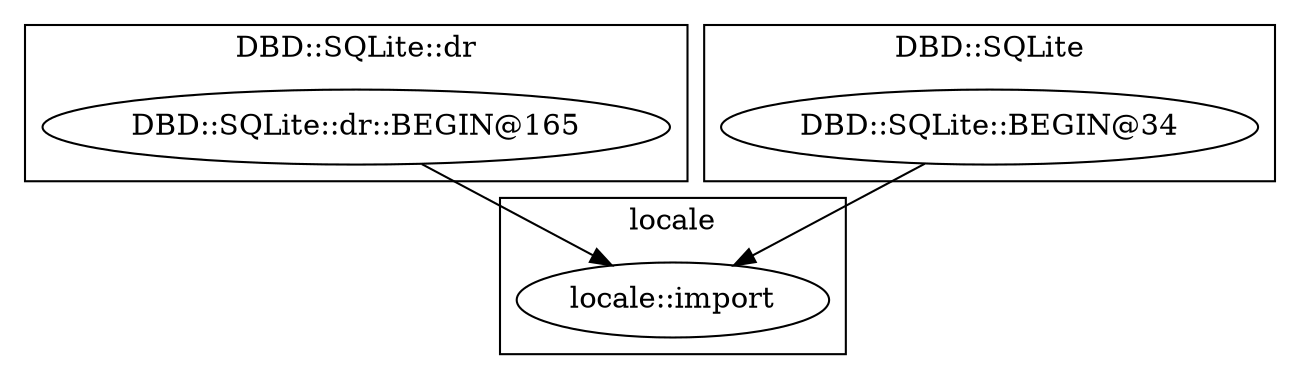 digraph {
graph [overlap=false]
subgraph cluster_DBD_SQLite_dr {
	label="DBD::SQLite::dr";
	"DBD::SQLite::dr::BEGIN@165";
}
subgraph cluster_locale {
	label="locale";
	"locale::import";
}
subgraph cluster_DBD_SQLite {
	label="DBD::SQLite";
	"DBD::SQLite::BEGIN@34";
}
"DBD::SQLite::BEGIN@34" -> "locale::import";
"DBD::SQLite::dr::BEGIN@165" -> "locale::import";
}
